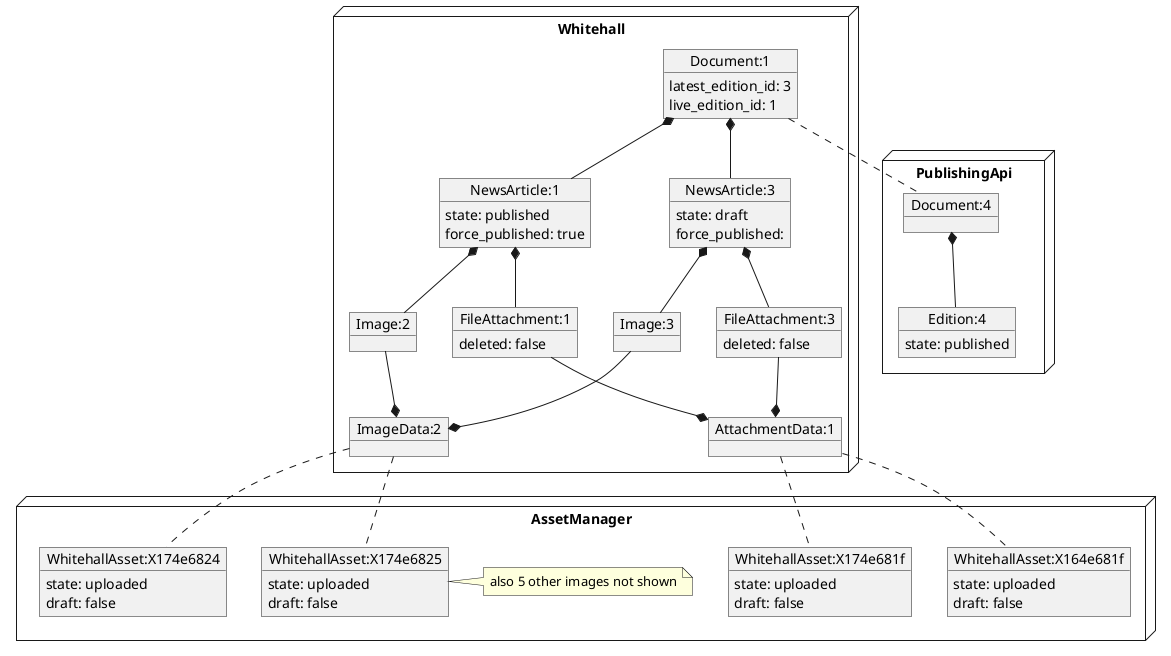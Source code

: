 @startuml
node Whitehall {
object "Document:1" as Document_1 {
  latest_edition_id: 3
  live_edition_id: 1
}
together {
object "NewsArticle:1" as NewsArticle_1 {
  state: published
  force_published: true
}
Document_1 *-- NewsArticle_1
object "FileAttachment:1" as FileAttachment_1 {
  deleted: false
}
NewsArticle_1 *-- FileAttachment_1
object "Image:2" as Image_2 {
}
NewsArticle_1 *-- Image_2
}
together {
object "NewsArticle:3" as NewsArticle_3 {
  state: draft
  force_published:
}
Document_1 *-- NewsArticle_3
object "FileAttachment:3" as FileAttachment_3 {
  deleted: false
}
NewsArticle_3 *-- FileAttachment_3
object "Image:3" as Image_3 {
}
NewsArticle_3 *-- Image_3
}
object "AttachmentData:1" as AttachmentData_1 {
}
AttachmentData_1 *-u- FileAttachment_1
AttachmentData_1 *-u- FileAttachment_3
object "ImageData:2" as ImageData_2 {
}
ImageData_2 *-u- Image_2
ImageData_2 *-u- Image_3
}
node PublishingApi {
object "Document:4" as pubapi_Document_4 {
}
object "Edition:4" as pubapi_Edition_4 {
  state: published
}
pubapi_Document_4 *-- pubapi_Edition_4
}
node AssetManager {
together {
object "WhitehallAsset:X164e681f" as am_WhitehallAsset_X164e681f {
  state: uploaded
  draft: false
}
object "WhitehallAsset:X174e681f" as am_WhitehallAsset_X174e681f {
  state: uploaded
  draft: false
}
}
together {
object "WhitehallAsset:X174e6824" as am_WhitehallAsset_X174e6824 {
  state: uploaded
  draft: false
}
object "WhitehallAsset:X174e6825" as am_WhitehallAsset_X174e6825 {
  state: uploaded
  draft: false
}
note right
 also 5 other images not shown
end note
}
}
Document_1 .. pubapi_Document_4
AttachmentData_1 .. am_WhitehallAsset_X164e681f
AttachmentData_1 .. am_WhitehallAsset_X174e681f
ImageData_2 .. am_WhitehallAsset_X174e6824
ImageData_2 .. am_WhitehallAsset_X174e6825
@enduml